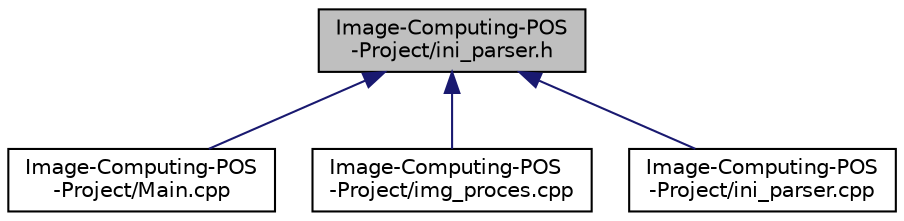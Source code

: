 digraph "Image-Computing-POS-Project/ini_parser.h"
{
 // LATEX_PDF_SIZE
  edge [fontname="Helvetica",fontsize="10",labelfontname="Helvetica",labelfontsize="10"];
  node [fontname="Helvetica",fontsize="10",shape=record];
  Node1 [label="Image-Computing-POS\l-Project/ini_parser.h",height=0.2,width=0.4,color="black", fillcolor="grey75", style="filled", fontcolor="black",tooltip=" "];
  Node1 -> Node2 [dir="back",color="midnightblue",fontsize="10",style="solid"];
  Node2 [label="Image-Computing-POS\l-Project/Main.cpp",height=0.2,width=0.4,color="black", fillcolor="white", style="filled",URL="$_main_8cpp.html",tooltip=" "];
  Node1 -> Node3 [dir="back",color="midnightblue",fontsize="10",style="solid"];
  Node3 [label="Image-Computing-POS\l-Project/img_proces.cpp",height=0.2,width=0.4,color="black", fillcolor="white", style="filled",URL="$img__proces_8cpp.html",tooltip=" "];
  Node1 -> Node4 [dir="back",color="midnightblue",fontsize="10",style="solid"];
  Node4 [label="Image-Computing-POS\l-Project/ini_parser.cpp",height=0.2,width=0.4,color="black", fillcolor="white", style="filled",URL="$ini__parser_8cpp.html",tooltip=" "];
}
